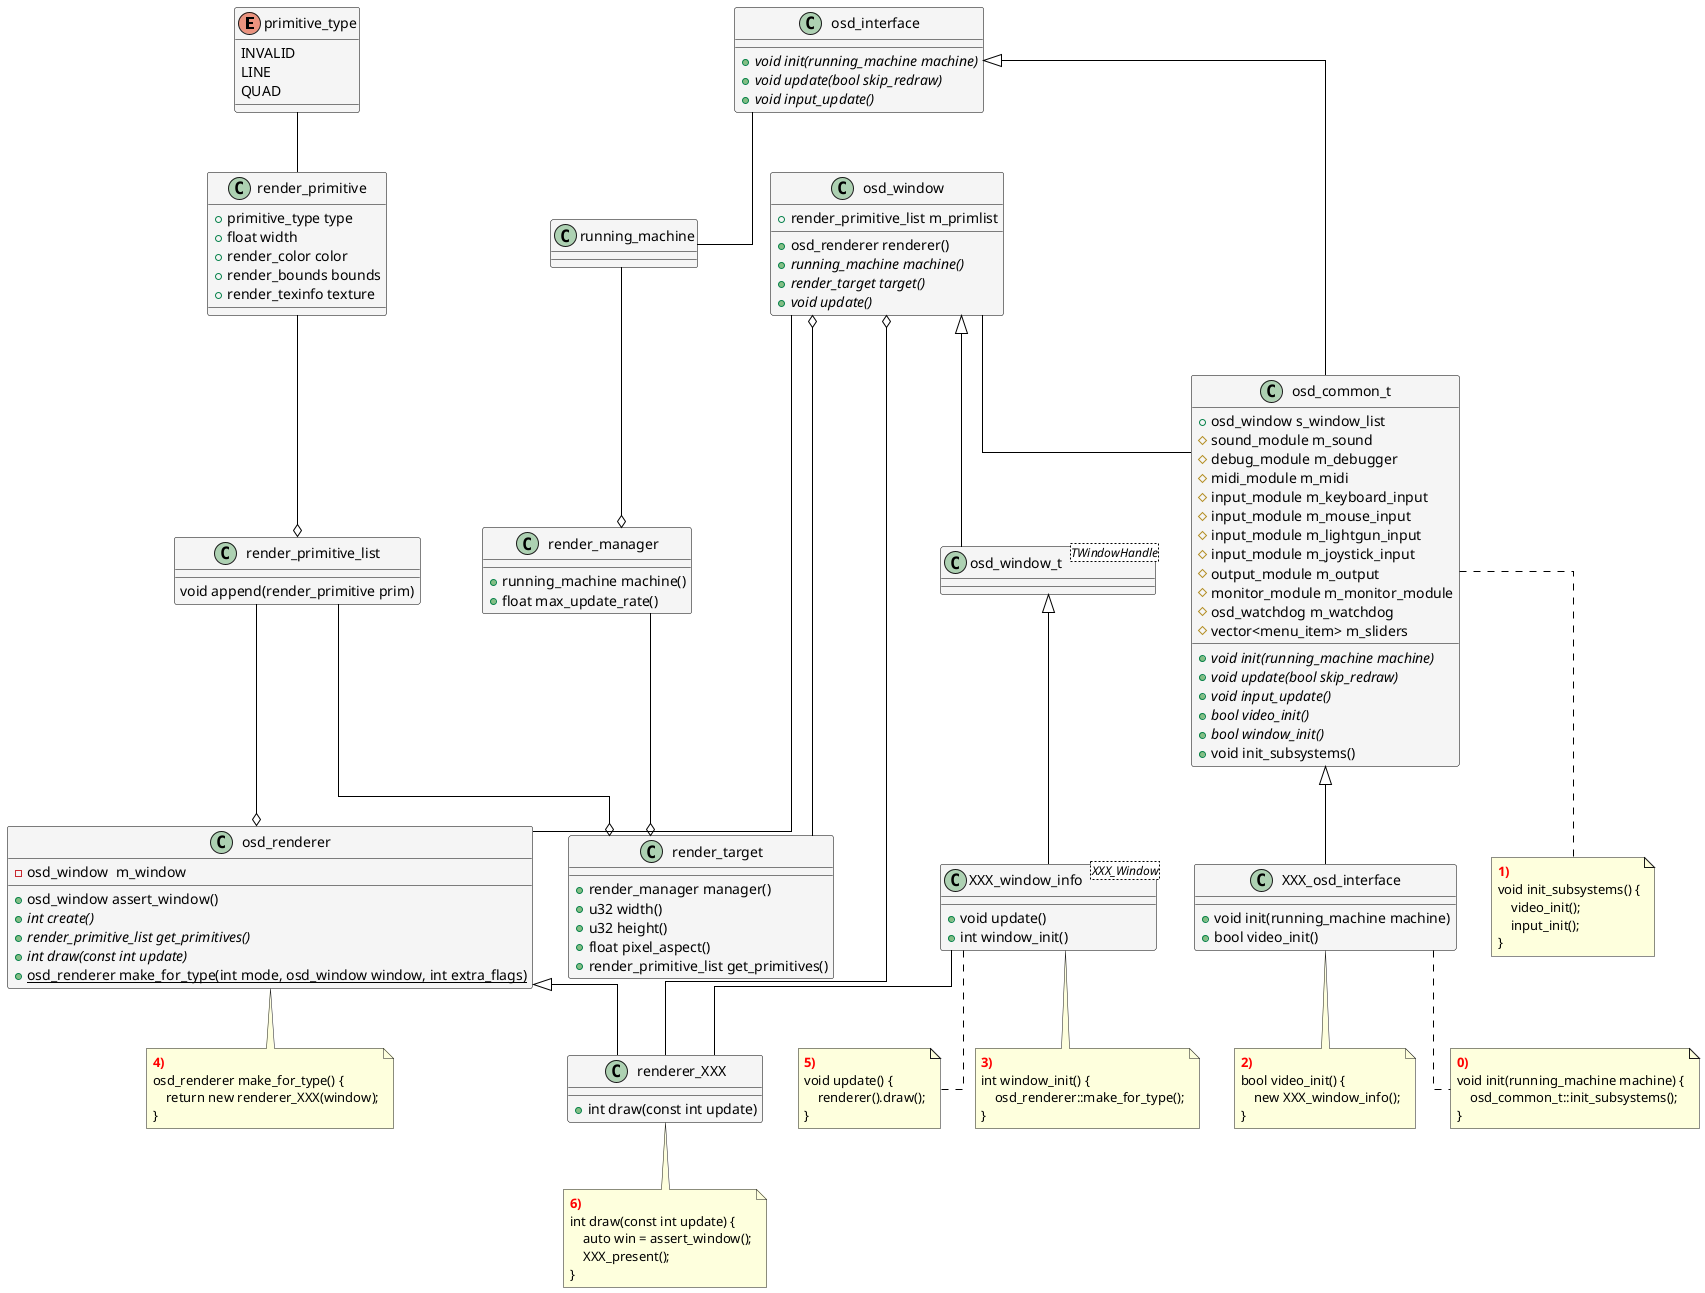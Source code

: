 @startuml mame

page 2x1

skinparam linetype ortho
skinparam ArrowColor black
skinparam shadowing false

skinparam class {
    BackgroundColor WhiteSmoke
    BorderColor black
}

skinparam package {
    BackgroundColor Linen
}

set namespaceSeparator ::

enum primitive_type
{
    INVALID
    LINE
    QUAD
}

class render_manager {
    +running_machine machine()
    +float max_update_rate()
}

running_machine --o render_manager

class osd_renderer {
    -osd_window  m_window
    +osd_window assert_window()
    {abstract} +int create()
    {abstract} +render_primitive_list get_primitives()
    {abstract} +int draw(const int update)
    {static} +osd_renderer make_for_type(int mode, osd_window window, int extra_flags)
}

note as note_osd_renderer_make_for_type
<b><color:Red>4)</color></b>
osd_renderer make_for_type() {
    return new renderer_XXX(window);
}
end note

render_primitive_list --o osd_renderer
render_primitive --o render_primitive_list
primitive_type -- render_primitive

class render_primitive {
    +primitive_type type
    +float width
    +render_color color
    +render_bounds bounds
    +render_texinfo texture
}

class render_primitive_list {
    void append(render_primitive prim)
}

class renderer_XXX extends osd_renderer {
    +int draw(const int update)
}

note as note_renderer_XXX
<b><color:Red>6)</color></b>
int draw(const int update) {
    auto win = assert_window();
    XXX_present();
}
end note

osd_window o-- renderer_XXX
osd_window o-- render_target
osd_window -- osd_renderer

class osd_window_t<TWindowHandle> extends osd_window

XXX_window_info -- renderer_XXX

class osd_window {    
    +render_primitive_list m_primlist
    +osd_renderer renderer()
    {abstract} +running_machine machine()
    {abstract} +render_target target()
    {abstract} +void update()
}

render_manager --o render_target
render_primitive_list --o render_target

class render_target
{
    +render_manager manager()
    +u32 width()
    +u32 height()
    +float pixel_aspect()
    +render_primitive_list get_primitives()
}

class XXX_window_info<XXX_Window> {
    +void update()
    +int window_init()
}

osd_window_t <|-- XXX_window_info
osd_common_t <|-- XXX_osd_interface

class XXX_osd_interface {
    +void init(running_machine machine)
    +bool video_init()
}

note as note_5_XXX_window_info
<b><color:Red>5)</color></b>
void update() {
    renderer().draw();
}
end note

note as note_4_XXX_window_info
<b><color:Red>3)</color></b>
int window_init() {
    osd_renderer::make_for_type();
}
end note

note as note_2_XXX_osd_interface
<b><color:Red>2)</color></b>
bool video_init() {
    new XXX_window_info();
}
end note

osd_window -- osd_common_t

osd_interface -- running_machine

osd_interface <|-- osd_common_t

class osd_interface {
	{abstract} +void init(running_machine machine)
	{abstract} +void update(bool skip_redraw)
	{abstract} +void input_update()
}

class osd_common_t {
    +osd_window s_window_list
    #sound_module m_sound
    #debug_module m_debugger
    #midi_module m_midi
    #input_module m_keyboard_input
    #input_module m_mouse_input
    #input_module m_lightgun_input
    #input_module m_joystick_input
    #output_module m_output
    #monitor_module m_monitor_module
    #osd_watchdog m_watchdog
    #vector<menu_item> m_sliders
    {abstract} + void init(running_machine machine)
    {abstract} + void update(bool skip_redraw)
    {abstract} + void input_update()
    {abstract} +bool video_init()
    {abstract} +bool window_init()
    +void init_subsystems()
}

note as note_osd_common_t_init_subsystems
<b><color:Red>1)</color></b>
void init_subsystems() {
    video_init();
    input_init();
}
end note

note as note_XXX_osd_interface_init
<b><color:Red>0)</color></b>
void init(running_machine machine) {
    osd_common_t::init_subsystems();
}
end note

osd_renderer .. note_osd_renderer_make_for_type
osd_common_t .. note_osd_common_t_init_subsystems
renderer_XXX .. note_renderer_XXX
XXX_osd_interface .. note_2_XXX_osd_interface
XXX_osd_interface .. note_XXX_osd_interface_init
XXX_window_info .. note_4_XXX_window_info
XXX_window_info .. note_5_XXX_window_info

@enduml
